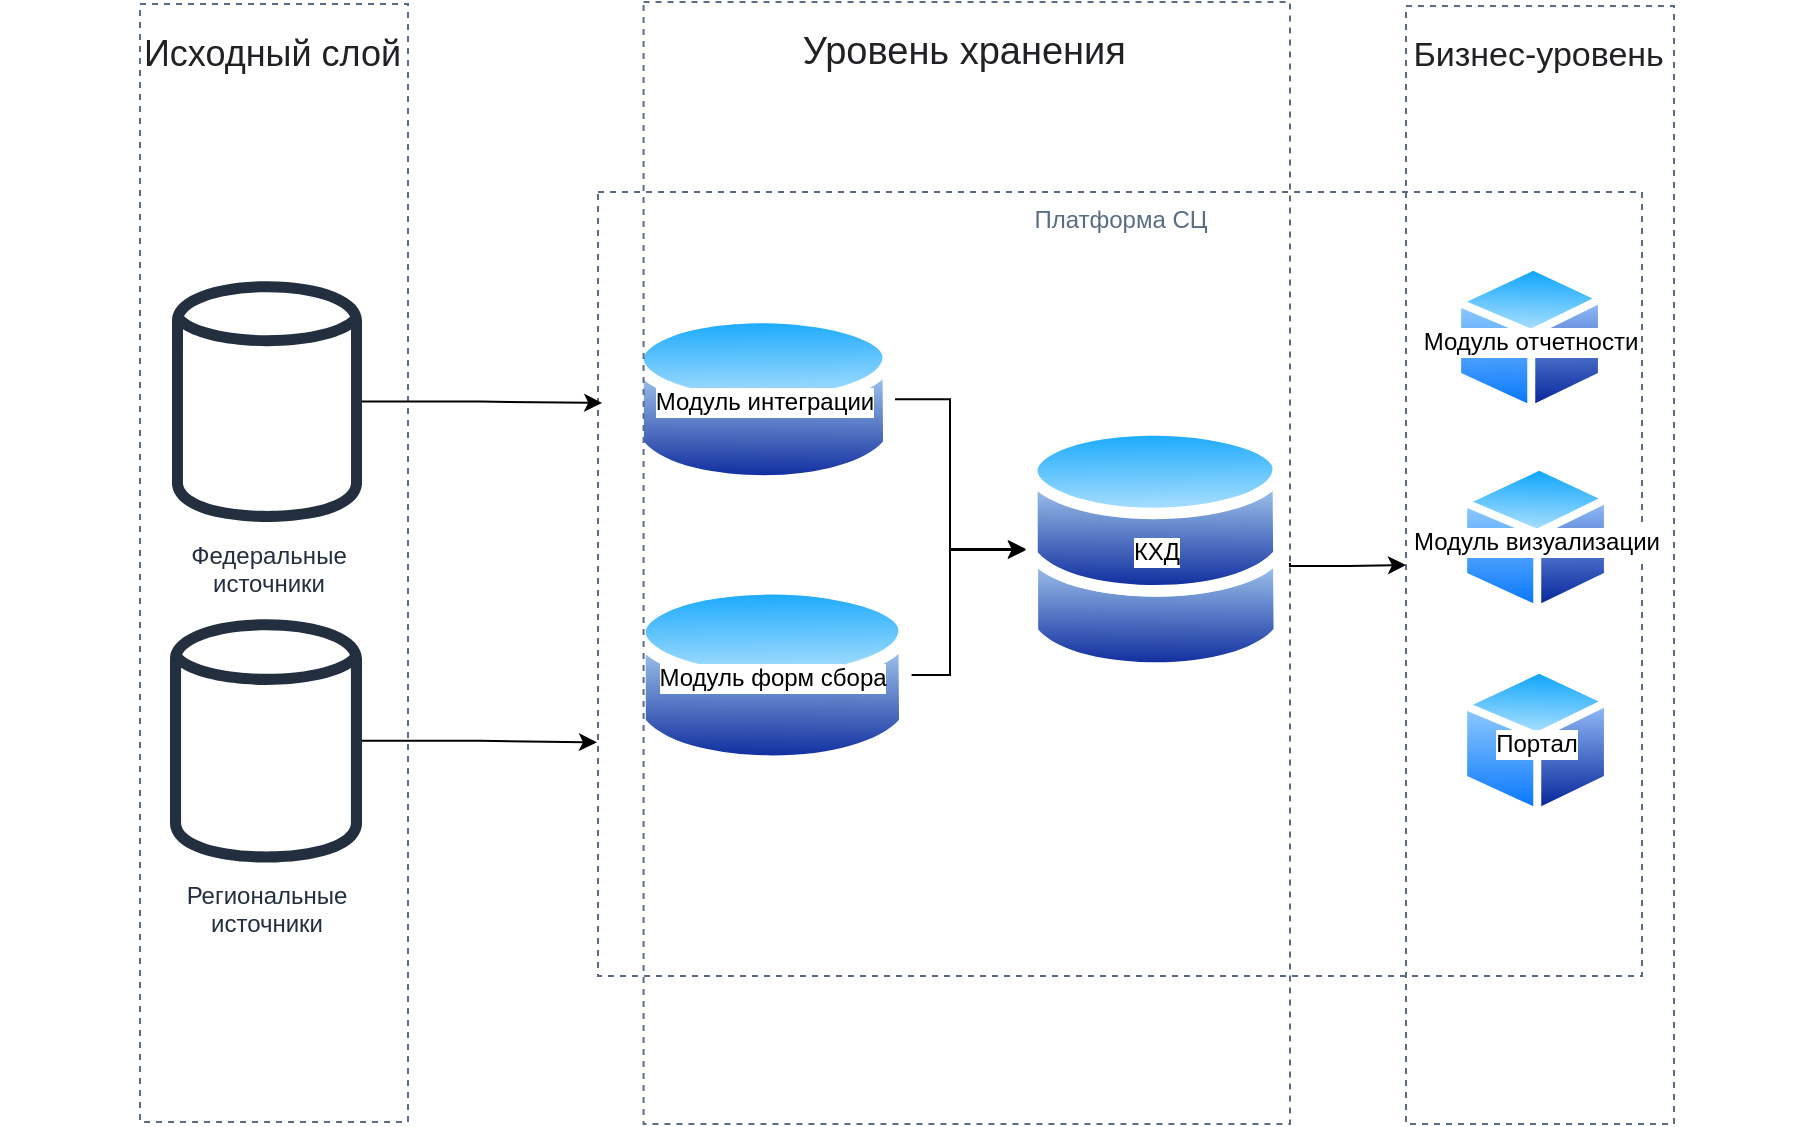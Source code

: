 <mxfile version="15.4.0" type="device"><diagram id="Ht1M8jgEwFfnCIfOTk4-" name="Page-1"><mxGraphModel dx="1851" dy="592" grid="0" gridSize="10" guides="1" tooltips="1" connect="1" arrows="1" fold="1" page="1" pageScale="1" pageWidth="827" pageHeight="1169" math="0" shadow="0"><root><mxCell id="0"/><mxCell id="1" parent="0"/><mxCell id="971iwNFNzQKZF_uW538F-7" value="&lt;pre class=&quot;tw-data-text tw-text-large XcVN5d tw-ta&quot; id=&quot;tw-target-text&quot; dir=&quot;ltr&quot; style=&quot;font-family: inherit; line-height: 36px; border: none; padding: 2px 0.14em 2px 0px; position: relative; margin-top: -2px; margin-bottom: -2px; resize: none; overflow: hidden; width: 270px; overflow-wrap: break-word; color: rgb(32, 33, 36); font-size: 18px;&quot;&gt;&lt;span class=&quot;Y2IQFc&quot; lang=&quot;ru&quot; style=&quot;font-size: 18px;&quot;&gt;&lt;font style=&quot;font-size: 18px;&quot;&gt;Исходный слой&lt;/font&gt;&lt;/span&gt;&lt;/pre&gt;" style="fillColor=none;strokeColor=#5A6C86;dashed=1;verticalAlign=top;fontStyle=0;fontColor=#5A6C86;html=1;align=center;fontSize=18;" parent="1" vertex="1"><mxGeometry x="51" y="109" width="134" height="559" as="geometry"/></mxCell><mxCell id="971iwNFNzQKZF_uW538F-8" value="Платформа СЦ" style="fillColor=none;strokeColor=#5A6C86;dashed=1;verticalAlign=top;fontStyle=0;fontColor=#5A6C86;html=1;" parent="1" vertex="1"><mxGeometry x="280" y="203" width="522" height="392" as="geometry"/></mxCell><mxCell id="dpLkQnpDlBDJsL7YhMNl-10" style="edgeStyle=orthogonalEdgeStyle;rounded=0;orthogonalLoop=1;jettySize=auto;html=1;entryX=-0.001;entryY=0.702;entryDx=0;entryDy=0;entryPerimeter=0;" edge="1" parent="1" source="971iwNFNzQKZF_uW538F-14" target="971iwNFNzQKZF_uW538F-8"><mxGeometry relative="1" as="geometry"/></mxCell><mxCell id="971iwNFNzQKZF_uW538F-14" value="Региональные &lt;br&gt;источники" style="outlineConnect=0;fontColor=#232F3E;gradientColor=none;fillColor=#232F3E;strokeColor=none;dashed=0;verticalLabelPosition=bottom;verticalAlign=top;align=center;html=1;fontSize=12;fontStyle=0;aspect=fixed;pointerEvents=1;shape=mxgraph.aws4.generic_database;" parent="1" vertex="1"><mxGeometry x="66" y="414" width="96" height="126.92" as="geometry"/></mxCell><mxCell id="dpLkQnpDlBDJsL7YhMNl-5" value="КХД" style="aspect=fixed;perimeter=ellipsePerimeter;html=1;align=center;shadow=0;dashed=0;spacingTop=3;image;image=img/lib/active_directory/databases.svg;labelPosition=center;verticalLabelPosition=middle;verticalAlign=middle;" vertex="1" parent="1"><mxGeometry x="494" y="318" width="129.6" height="127" as="geometry"/></mxCell><mxCell id="dpLkQnpDlBDJsL7YhMNl-12" style="edgeStyle=orthogonalEdgeStyle;rounded=0;orthogonalLoop=1;jettySize=auto;html=1;exitX=1;exitY=0.5;exitDx=0;exitDy=0;" edge="1" parent="1" source="dpLkQnpDlBDJsL7YhMNl-6" target="dpLkQnpDlBDJsL7YhMNl-5"><mxGeometry relative="1" as="geometry"><Array as="points"><mxPoint x="456" y="445"/><mxPoint x="456" y="382"/></Array></mxGeometry></mxCell><mxCell id="dpLkQnpDlBDJsL7YhMNl-6" value="Модуль форм сбора" style="aspect=fixed;perimeter=ellipsePerimeter;html=1;align=center;shadow=0;dashed=0;spacingTop=3;image;image=img/lib/active_directory/database.svg;labelPosition=center;verticalLabelPosition=middle;verticalAlign=middle;" vertex="1" parent="1"><mxGeometry x="297.59" y="393" width="139.19" height="103" as="geometry"/></mxCell><mxCell id="dpLkQnpDlBDJsL7YhMNl-11" style="edgeStyle=orthogonalEdgeStyle;rounded=0;orthogonalLoop=1;jettySize=auto;html=1;exitX=1;exitY=0.5;exitDx=0;exitDy=0;entryX=0;entryY=0.5;entryDx=0;entryDy=0;" edge="1" parent="1" source="dpLkQnpDlBDJsL7YhMNl-7" target="dpLkQnpDlBDJsL7YhMNl-5"><mxGeometry relative="1" as="geometry"><Array as="points"><mxPoint x="456" y="307"/><mxPoint x="456" y="382"/></Array></mxGeometry></mxCell><mxCell id="dpLkQnpDlBDJsL7YhMNl-7" value="Модуль интеграции" style="aspect=fixed;perimeter=ellipsePerimeter;html=1;align=center;shadow=0;dashed=0;spacingTop=3;image;image=img/lib/active_directory/database.svg;labelPosition=center;verticalLabelPosition=middle;verticalAlign=middle;" vertex="1" parent="1"><mxGeometry x="297" y="258" width="131.45" height="97.28" as="geometry"/></mxCell><mxCell id="dpLkQnpDlBDJsL7YhMNl-9" style="edgeStyle=orthogonalEdgeStyle;rounded=0;orthogonalLoop=1;jettySize=auto;html=1;entryX=0.004;entryY=0.269;entryDx=0;entryDy=0;entryPerimeter=0;" edge="1" parent="1" source="971iwNFNzQKZF_uW538F-37" target="971iwNFNzQKZF_uW538F-8"><mxGeometry relative="1" as="geometry"/></mxCell><mxCell id="dpLkQnpDlBDJsL7YhMNl-13" value="Модуль визуализации" style="aspect=fixed;perimeter=ellipsePerimeter;html=1;align=center;shadow=0;dashed=0;spacingTop=3;image;image=img/lib/active_directory/generic_node.svg;labelPosition=center;verticalLabelPosition=middle;verticalAlign=middle;" vertex="1" parent="1"><mxGeometry x="710" y="338" width="77.55" height="76" as="geometry"/></mxCell><mxCell id="dpLkQnpDlBDJsL7YhMNl-16" value="Модуль отчетности" style="aspect=fixed;perimeter=ellipsePerimeter;html=1;align=center;shadow=0;dashed=0;spacingTop=3;image;image=img/lib/active_directory/generic_node.svg;labelPosition=center;verticalLabelPosition=middle;verticalAlign=middle;" vertex="1" parent="1"><mxGeometry x="707" y="238" width="77.55" height="76" as="geometry"/></mxCell><mxCell id="dpLkQnpDlBDJsL7YhMNl-17" value="Портал&lt;br&gt;" style="aspect=fixed;perimeter=ellipsePerimeter;html=1;align=center;shadow=0;dashed=0;spacingTop=3;image;image=img/lib/active_directory/generic_node.svg;labelPosition=center;verticalLabelPosition=middle;verticalAlign=middle;" vertex="1" parent="1"><mxGeometry x="710" y="439.46" width="77.55" height="76" as="geometry"/></mxCell><mxCell id="dpLkQnpDlBDJsL7YhMNl-22" style="edgeStyle=orthogonalEdgeStyle;rounded=0;orthogonalLoop=1;jettySize=auto;html=1;exitX=1;exitY=0.5;exitDx=0;exitDy=0;entryX=0;entryY=0.5;entryDx=0;entryDy=0;fontSize=18;" edge="1" parent="1" source="dpLkQnpDlBDJsL7YhMNl-18" target="dpLkQnpDlBDJsL7YhMNl-20"><mxGeometry relative="1" as="geometry"><Array as="points"><mxPoint x="626" y="390"/><mxPoint x="655" y="390"/></Array></mxGeometry></mxCell><mxCell id="dpLkQnpDlBDJsL7YhMNl-18" value="&lt;pre class=&quot;tw-data-text tw-text-large XcVN5d tw-ta&quot; id=&quot;tw-target-text&quot; dir=&quot;ltr&quot; style=&quot;font-family: inherit; line-height: 36px; border: none; padding: 2px 0.14em 2px 0px; position: relative; margin-top: -2px; margin-bottom: -2px; resize: none; overflow: hidden; width: 270px; overflow-wrap: break-word; color: rgb(32, 33, 36); font-size: 19px;&quot;&gt;&lt;pre class=&quot;tw-data-text tw-text-large XcVN5d tw-ta&quot; id=&quot;tw-target-text&quot; dir=&quot;ltr&quot; style=&quot;font-family: inherit; font-size: 19px; line-height: 36px; border: none; padding: 2px 0.14em 2px 0px; position: relative; margin-top: -2px; margin-bottom: -2px; resize: none; overflow: hidden; width: 270px; overflow-wrap: break-word;&quot;&gt;&lt;span class=&quot;Y2IQFc&quot; lang=&quot;ru&quot; style=&quot;font-size: 19px;&quot;&gt;Уровень хранения&lt;/span&gt;&lt;/pre&gt;&lt;/pre&gt;" style="fillColor=none;strokeColor=#5A6C86;dashed=1;verticalAlign=top;fontStyle=0;fontColor=#5A6C86;html=1;align=center;fontSize=19;" vertex="1" parent="1"><mxGeometry x="302.78" y="108" width="323.22" height="561" as="geometry"/></mxCell><mxCell id="dpLkQnpDlBDJsL7YhMNl-20" value="&lt;pre class=&quot;tw-data-text tw-text-large XcVN5d tw-ta&quot; id=&quot;tw-target-text&quot; dir=&quot;ltr&quot; style=&quot;font-family: inherit; line-height: 36px; border: none; padding: 2px 0.14em 2px 0px; position: relative; margin-top: -2px; margin-bottom: -2px; resize: none; overflow: hidden; width: 270px; overflow-wrap: break-word; color: rgb(32, 33, 36); font-size: 17px;&quot;&gt;&lt;pre class=&quot;tw-data-text tw-text-large XcVN5d tw-ta&quot; id=&quot;tw-target-text&quot; dir=&quot;ltr&quot; style=&quot;font-family: inherit; font-size: 17px; line-height: 36px; border: none; padding: 2px 0.14em 2px 0px; position: relative; margin-top: -2px; margin-bottom: -2px; resize: none; overflow: hidden; width: 270px; overflow-wrap: break-word;&quot;&gt;&lt;span class=&quot;Y2IQFc&quot; lang=&quot;ru&quot; style=&quot;font-size: 17px;&quot;&gt;Бизнес-уровень&lt;/span&gt;&lt;/pre&gt;&lt;/pre&gt;" style="fillColor=none;strokeColor=#5A6C86;dashed=1;verticalAlign=top;fontStyle=0;fontColor=#5A6C86;html=1;align=center;fontSize=17;" vertex="1" parent="1"><mxGeometry x="684" y="110" width="134" height="559" as="geometry"/></mxCell><mxCell id="971iwNFNzQKZF_uW538F-29" value="Слой без названия" parent="0"/><mxCell id="971iwNFNzQKZF_uW538F-37" value="Федеральные &lt;br&gt;источники" style="outlineConnect=0;fontColor=#232F3E;gradientColor=none;fillColor=#232F3E;strokeColor=none;dashed=0;verticalLabelPosition=bottom;verticalAlign=top;align=center;html=1;fontSize=12;fontStyle=0;aspect=fixed;pointerEvents=1;shape=mxgraph.aws4.generic_database;" parent="971iwNFNzQKZF_uW538F-29" vertex="1"><mxGeometry x="67" y="245" width="95" height="125.59" as="geometry"/></mxCell></root></mxGraphModel></diagram></mxfile>
